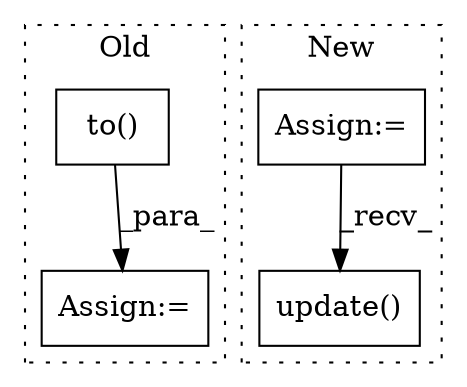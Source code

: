 digraph G {
subgraph cluster0 {
1 [label="to()" a="75" s="1667,1753" l="80,1" shape="box"];
3 [label="Assign:=" a="68" s="1905" l="3" shape="box"];
label = "Old";
style="dotted";
}
subgraph cluster1 {
2 [label="update()" a="75" s="518" l="71" shape="box"];
4 [label="Assign:=" a="68" s="499" l="3" shape="box"];
label = "New";
style="dotted";
}
1 -> 3 [label="_para_"];
4 -> 2 [label="_recv_"];
}